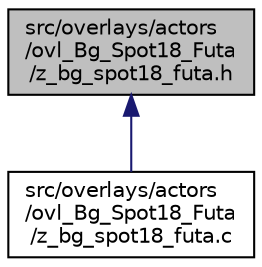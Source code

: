 digraph "src/overlays/actors/ovl_Bg_Spot18_Futa/z_bg_spot18_futa.h"
{
 // LATEX_PDF_SIZE
  edge [fontname="Helvetica",fontsize="10",labelfontname="Helvetica",labelfontsize="10"];
  node [fontname="Helvetica",fontsize="10",shape=record];
  Node1 [label="src/overlays/actors\l/ovl_Bg_Spot18_Futa\l/z_bg_spot18_futa.h",height=0.2,width=0.4,color="black", fillcolor="grey75", style="filled", fontcolor="black",tooltip=" "];
  Node1 -> Node2 [dir="back",color="midnightblue",fontsize="10",style="solid",fontname="Helvetica"];
  Node2 [label="src/overlays/actors\l/ovl_Bg_Spot18_Futa\l/z_bg_spot18_futa.c",height=0.2,width=0.4,color="black", fillcolor="white", style="filled",URL="$db/d20/z__bg__spot18__futa_8c.html",tooltip=" "];
}
